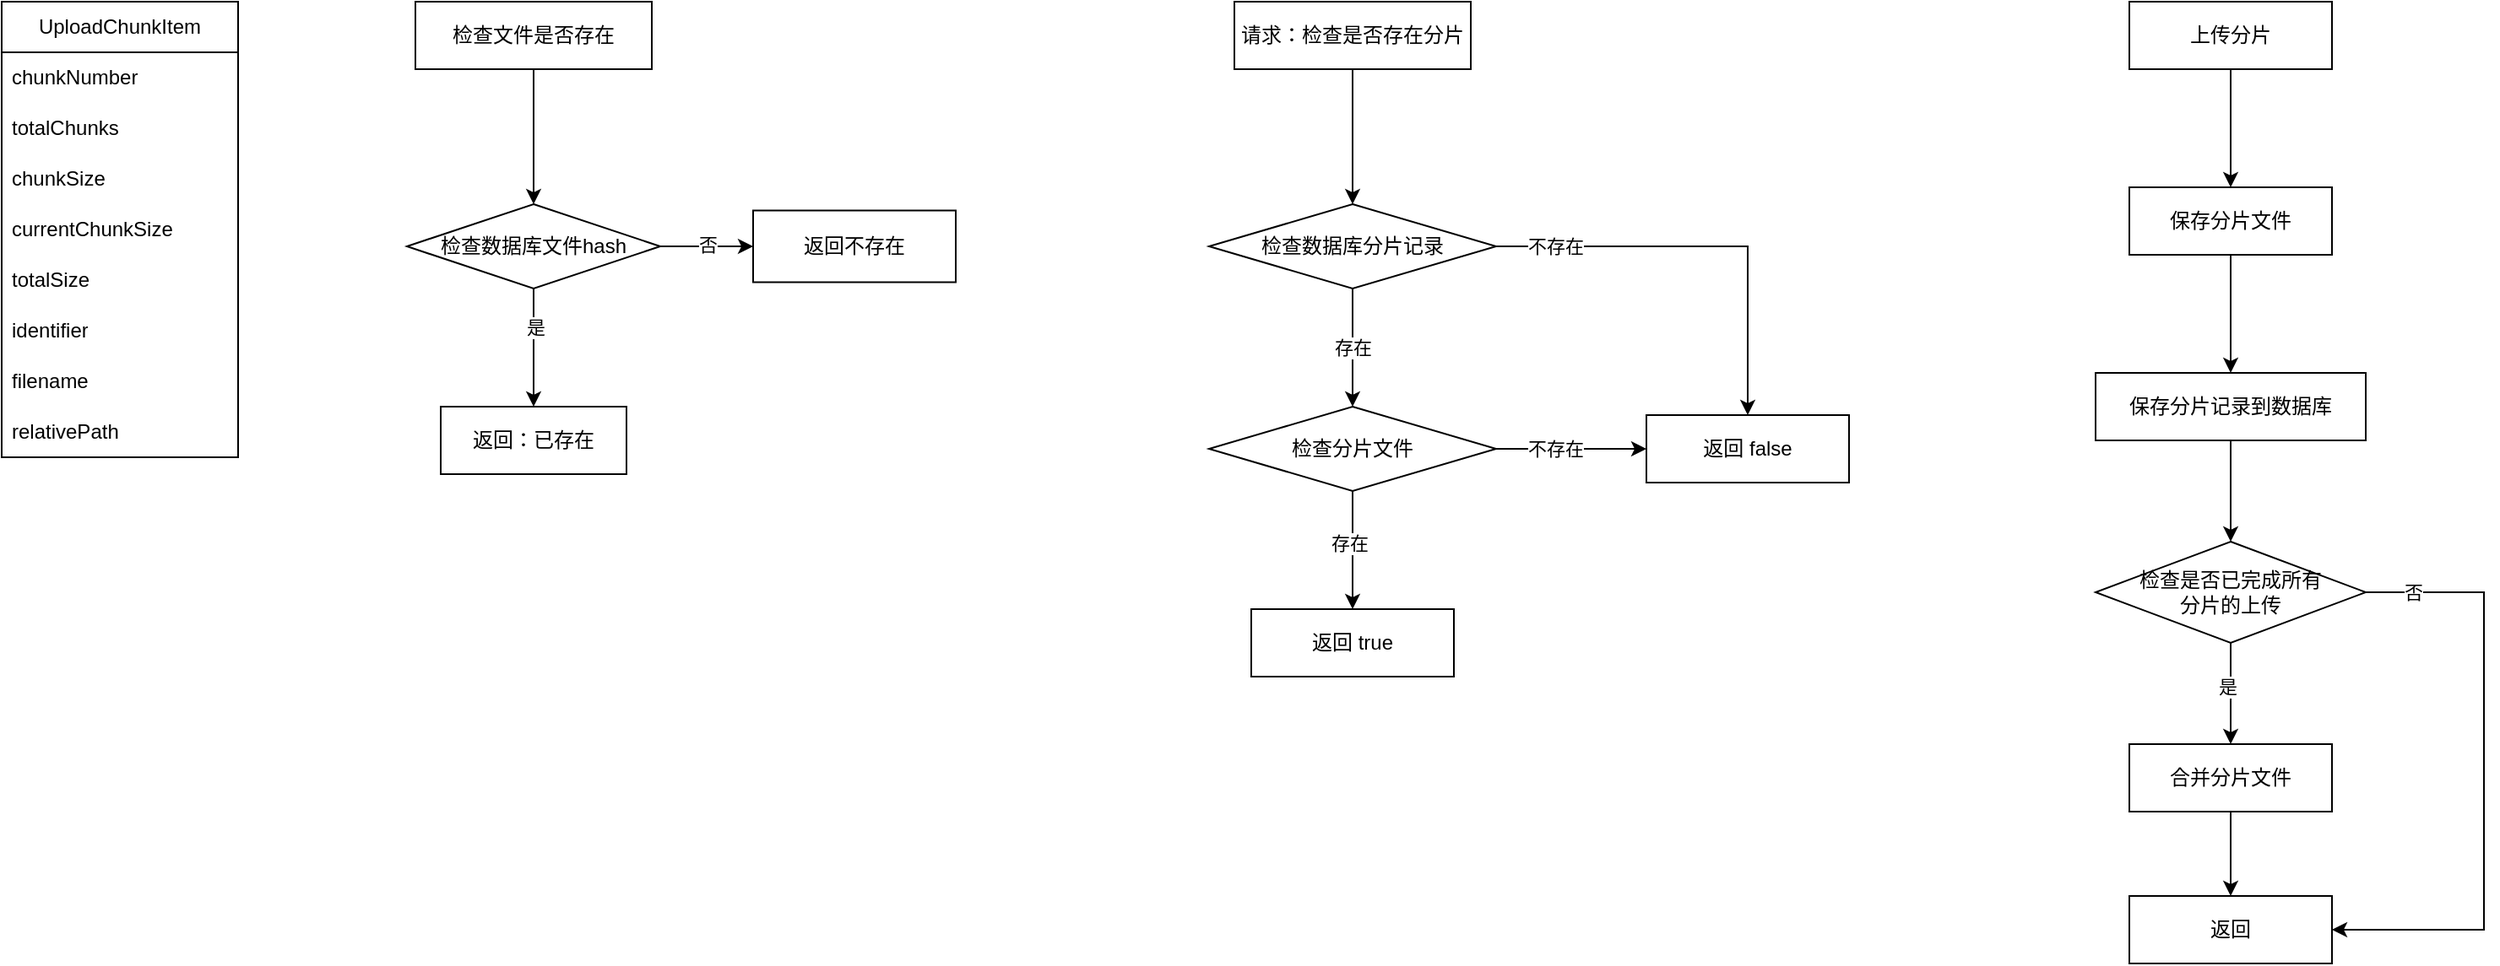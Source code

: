 <mxfile version="25.0.3">
  <diagram name="第 1 页" id="B1vgLXbj5i8AOxVK_GvT">
    <mxGraphModel dx="2704" dy="1278" grid="1" gridSize="10" guides="1" tooltips="1" connect="1" arrows="1" fold="1" page="1" pageScale="1" pageWidth="827" pageHeight="1169" math="0" shadow="0">
      <root>
        <mxCell id="0" />
        <mxCell id="1" parent="0" />
        <mxCell id="Kcj3ex0ju45MOm9ofDhS-6" value="UploadChunkItem" style="swimlane;fontStyle=0;childLayout=stackLayout;horizontal=1;startSize=30;horizontalStack=0;resizeParent=1;resizeParentMax=0;resizeLast=0;collapsible=1;marginBottom=0;whiteSpace=wrap;html=1;" parent="1" vertex="1">
          <mxGeometry x="-620" y="520" width="140" height="270" as="geometry" />
        </mxCell>
        <mxCell id="Kcj3ex0ju45MOm9ofDhS-7" value="chunkNumber" style="text;strokeColor=none;fillColor=none;align=left;verticalAlign=middle;spacingLeft=4;spacingRight=4;overflow=hidden;points=[[0,0.5],[1,0.5]];portConstraint=eastwest;rotatable=0;whiteSpace=wrap;html=1;" parent="Kcj3ex0ju45MOm9ofDhS-6" vertex="1">
          <mxGeometry y="30" width="140" height="30" as="geometry" />
        </mxCell>
        <mxCell id="Kcj3ex0ju45MOm9ofDhS-8" value="totalChunks" style="text;strokeColor=none;fillColor=none;align=left;verticalAlign=middle;spacingLeft=4;spacingRight=4;overflow=hidden;points=[[0,0.5],[1,0.5]];portConstraint=eastwest;rotatable=0;whiteSpace=wrap;html=1;" parent="Kcj3ex0ju45MOm9ofDhS-6" vertex="1">
          <mxGeometry y="60" width="140" height="30" as="geometry" />
        </mxCell>
        <mxCell id="Kcj3ex0ju45MOm9ofDhS-9" value="chunkSize" style="text;strokeColor=none;fillColor=none;align=left;verticalAlign=middle;spacingLeft=4;spacingRight=4;overflow=hidden;points=[[0,0.5],[1,0.5]];portConstraint=eastwest;rotatable=0;whiteSpace=wrap;html=1;" parent="Kcj3ex0ju45MOm9ofDhS-6" vertex="1">
          <mxGeometry y="90" width="140" height="30" as="geometry" />
        </mxCell>
        <mxCell id="Kcj3ex0ju45MOm9ofDhS-10" value="currentChunkSize" style="text;strokeColor=none;fillColor=none;align=left;verticalAlign=middle;spacingLeft=4;spacingRight=4;overflow=hidden;points=[[0,0.5],[1,0.5]];portConstraint=eastwest;rotatable=0;whiteSpace=wrap;html=1;" parent="Kcj3ex0ju45MOm9ofDhS-6" vertex="1">
          <mxGeometry y="120" width="140" height="30" as="geometry" />
        </mxCell>
        <mxCell id="Kcj3ex0ju45MOm9ofDhS-11" value="totalSize" style="text;strokeColor=none;fillColor=none;align=left;verticalAlign=middle;spacingLeft=4;spacingRight=4;overflow=hidden;points=[[0,0.5],[1,0.5]];portConstraint=eastwest;rotatable=0;whiteSpace=wrap;html=1;" parent="Kcj3ex0ju45MOm9ofDhS-6" vertex="1">
          <mxGeometry y="150" width="140" height="30" as="geometry" />
        </mxCell>
        <mxCell id="Kcj3ex0ju45MOm9ofDhS-12" value="identifier" style="text;strokeColor=none;fillColor=none;align=left;verticalAlign=middle;spacingLeft=4;spacingRight=4;overflow=hidden;points=[[0,0.5],[1,0.5]];portConstraint=eastwest;rotatable=0;whiteSpace=wrap;html=1;" parent="Kcj3ex0ju45MOm9ofDhS-6" vertex="1">
          <mxGeometry y="180" width="140" height="30" as="geometry" />
        </mxCell>
        <mxCell id="Kcj3ex0ju45MOm9ofDhS-13" value="filename" style="text;strokeColor=none;fillColor=none;align=left;verticalAlign=middle;spacingLeft=4;spacingRight=4;overflow=hidden;points=[[0,0.5],[1,0.5]];portConstraint=eastwest;rotatable=0;whiteSpace=wrap;html=1;" parent="Kcj3ex0ju45MOm9ofDhS-6" vertex="1">
          <mxGeometry y="210" width="140" height="30" as="geometry" />
        </mxCell>
        <mxCell id="Kcj3ex0ju45MOm9ofDhS-14" value="relativePath" style="text;strokeColor=none;fillColor=none;align=left;verticalAlign=middle;spacingLeft=4;spacingRight=4;overflow=hidden;points=[[0,0.5],[1,0.5]];portConstraint=eastwest;rotatable=0;whiteSpace=wrap;html=1;" parent="Kcj3ex0ju45MOm9ofDhS-6" vertex="1">
          <mxGeometry y="240" width="140" height="30" as="geometry" />
        </mxCell>
        <mxCell id="Kcj3ex0ju45MOm9ofDhS-27" style="edgeStyle=orthogonalEdgeStyle;rounded=0;orthogonalLoop=1;jettySize=auto;html=1;" parent="1" source="Kcj3ex0ju45MOm9ofDhS-19" target="Kcj3ex0ju45MOm9ofDhS-26" edge="1">
          <mxGeometry relative="1" as="geometry" />
        </mxCell>
        <mxCell id="Kcj3ex0ju45MOm9ofDhS-19" value="请求：检查是否存在分片" style="rounded=0;whiteSpace=wrap;html=1;" parent="1" vertex="1">
          <mxGeometry x="110" y="520" width="140" height="40" as="geometry" />
        </mxCell>
        <mxCell id="Kcj3ex0ju45MOm9ofDhS-44" style="edgeStyle=orthogonalEdgeStyle;rounded=0;orthogonalLoop=1;jettySize=auto;html=1;entryX=0.5;entryY=0;entryDx=0;entryDy=0;" parent="1" source="Kcj3ex0ju45MOm9ofDhS-20" target="Kcj3ex0ju45MOm9ofDhS-38" edge="1">
          <mxGeometry relative="1" as="geometry" />
        </mxCell>
        <mxCell id="Kcj3ex0ju45MOm9ofDhS-20" value="上传分片" style="rounded=0;whiteSpace=wrap;html=1;" parent="1" vertex="1">
          <mxGeometry x="640" y="520" width="120" height="40" as="geometry" />
        </mxCell>
        <mxCell id="Kcj3ex0ju45MOm9ofDhS-29" value="" style="edgeStyle=orthogonalEdgeStyle;rounded=0;orthogonalLoop=1;jettySize=auto;html=1;exitX=0.5;exitY=1;exitDx=0;exitDy=0;" parent="1" source="Kcj3ex0ju45MOm9ofDhS-30" target="Kcj3ex0ju45MOm9ofDhS-28" edge="1">
          <mxGeometry relative="1" as="geometry" />
        </mxCell>
        <mxCell id="Kcj3ex0ju45MOm9ofDhS-32" value="存在" style="edgeLabel;html=1;align=center;verticalAlign=middle;resizable=0;points=[];" parent="Kcj3ex0ju45MOm9ofDhS-29" vertex="1" connectable="0">
          <mxGeometry x="-0.109" y="-2" relative="1" as="geometry">
            <mxPoint as="offset" />
          </mxGeometry>
        </mxCell>
        <mxCell id="Kcj3ex0ju45MOm9ofDhS-31" value="存在" style="edgeStyle=orthogonalEdgeStyle;rounded=0;orthogonalLoop=1;jettySize=auto;html=1;" parent="1" source="Kcj3ex0ju45MOm9ofDhS-26" target="Kcj3ex0ju45MOm9ofDhS-30" edge="1">
          <mxGeometry relative="1" as="geometry" />
        </mxCell>
        <mxCell id="Kcj3ex0ju45MOm9ofDhS-34" style="edgeStyle=orthogonalEdgeStyle;rounded=0;orthogonalLoop=1;jettySize=auto;html=1;" parent="1" source="Kcj3ex0ju45MOm9ofDhS-26" target="Kcj3ex0ju45MOm9ofDhS-33" edge="1">
          <mxGeometry relative="1" as="geometry" />
        </mxCell>
        <mxCell id="Kcj3ex0ju45MOm9ofDhS-36" value="不存在" style="edgeLabel;html=1;align=center;verticalAlign=middle;resizable=0;points=[];" parent="Kcj3ex0ju45MOm9ofDhS-34" vertex="1" connectable="0">
          <mxGeometry x="-0.655" y="-2" relative="1" as="geometry">
            <mxPoint x="-8" y="-2" as="offset" />
          </mxGeometry>
        </mxCell>
        <mxCell id="Kcj3ex0ju45MOm9ofDhS-26" value="检查数据库分片记录" style="rhombus;whiteSpace=wrap;html=1;" parent="1" vertex="1">
          <mxGeometry x="95" y="640" width="170" height="50" as="geometry" />
        </mxCell>
        <mxCell id="Kcj3ex0ju45MOm9ofDhS-28" value="返回 true" style="whiteSpace=wrap;html=1;" parent="1" vertex="1">
          <mxGeometry x="120" y="880" width="120" height="40" as="geometry" />
        </mxCell>
        <mxCell id="Kcj3ex0ju45MOm9ofDhS-35" style="edgeStyle=orthogonalEdgeStyle;rounded=0;orthogonalLoop=1;jettySize=auto;html=1;entryX=0;entryY=0.5;entryDx=0;entryDy=0;" parent="1" source="Kcj3ex0ju45MOm9ofDhS-30" target="Kcj3ex0ju45MOm9ofDhS-33" edge="1">
          <mxGeometry relative="1" as="geometry" />
        </mxCell>
        <mxCell id="Kcj3ex0ju45MOm9ofDhS-37" value="不存在" style="edgeLabel;html=1;align=center;verticalAlign=middle;resizable=0;points=[];" parent="Kcj3ex0ju45MOm9ofDhS-35" vertex="1" connectable="0">
          <mxGeometry x="-0.419" y="-3" relative="1" as="geometry">
            <mxPoint x="9" y="-3" as="offset" />
          </mxGeometry>
        </mxCell>
        <mxCell id="Kcj3ex0ju45MOm9ofDhS-30" value="检查分片文件" style="rhombus;whiteSpace=wrap;html=1;" parent="1" vertex="1">
          <mxGeometry x="95" y="760" width="170" height="50" as="geometry" />
        </mxCell>
        <mxCell id="Kcj3ex0ju45MOm9ofDhS-33" value="返回 false" style="whiteSpace=wrap;html=1;" parent="1" vertex="1">
          <mxGeometry x="354" y="765" width="120" height="40" as="geometry" />
        </mxCell>
        <mxCell id="Kcj3ex0ju45MOm9ofDhS-45" style="edgeStyle=orthogonalEdgeStyle;rounded=0;orthogonalLoop=1;jettySize=auto;html=1;entryX=0.5;entryY=0;entryDx=0;entryDy=0;" parent="1" source="Kcj3ex0ju45MOm9ofDhS-38" target="Kcj3ex0ju45MOm9ofDhS-39" edge="1">
          <mxGeometry relative="1" as="geometry" />
        </mxCell>
        <mxCell id="Kcj3ex0ju45MOm9ofDhS-38" value="保存分片文件" style="rounded=0;whiteSpace=wrap;html=1;" parent="1" vertex="1">
          <mxGeometry x="640" y="630" width="120" height="40" as="geometry" />
        </mxCell>
        <mxCell id="Kcj3ex0ju45MOm9ofDhS-46" style="edgeStyle=orthogonalEdgeStyle;rounded=0;orthogonalLoop=1;jettySize=auto;html=1;entryX=0.5;entryY=0;entryDx=0;entryDy=0;" parent="1" source="Kcj3ex0ju45MOm9ofDhS-39" target="Kcj3ex0ju45MOm9ofDhS-42" edge="1">
          <mxGeometry relative="1" as="geometry" />
        </mxCell>
        <mxCell id="Kcj3ex0ju45MOm9ofDhS-39" value="保存分片记录到数据库" style="rounded=0;whiteSpace=wrap;html=1;" parent="1" vertex="1">
          <mxGeometry x="620" y="740" width="160" height="40" as="geometry" />
        </mxCell>
        <mxCell id="Kcj3ex0ju45MOm9ofDhS-47" style="edgeStyle=orthogonalEdgeStyle;rounded=0;orthogonalLoop=1;jettySize=auto;html=1;entryX=0.5;entryY=0;entryDx=0;entryDy=0;" parent="1" source="Kcj3ex0ju45MOm9ofDhS-42" target="Kcj3ex0ju45MOm9ofDhS-43" edge="1">
          <mxGeometry relative="1" as="geometry" />
        </mxCell>
        <mxCell id="Kcj3ex0ju45MOm9ofDhS-52" value="是" style="edgeLabel;html=1;align=center;verticalAlign=middle;resizable=0;points=[];" parent="Kcj3ex0ju45MOm9ofDhS-47" vertex="1" connectable="0">
          <mxGeometry x="-0.145" y="-2" relative="1" as="geometry">
            <mxPoint as="offset" />
          </mxGeometry>
        </mxCell>
        <mxCell id="Kcj3ex0ju45MOm9ofDhS-50" value="" style="edgeStyle=orthogonalEdgeStyle;rounded=0;orthogonalLoop=1;jettySize=auto;html=1;entryX=1;entryY=0.5;entryDx=0;entryDy=0;" parent="1" source="Kcj3ex0ju45MOm9ofDhS-42" target="Kcj3ex0ju45MOm9ofDhS-49" edge="1">
          <mxGeometry relative="1" as="geometry">
            <Array as="points">
              <mxPoint x="850" y="870" />
              <mxPoint x="850" y="1070" />
            </Array>
          </mxGeometry>
        </mxCell>
        <mxCell id="Kcj3ex0ju45MOm9ofDhS-53" value="否" style="edgeLabel;html=1;align=center;verticalAlign=middle;resizable=0;points=[];" parent="Kcj3ex0ju45MOm9ofDhS-50" vertex="1" connectable="0">
          <mxGeometry x="-0.785" y="2" relative="1" as="geometry">
            <mxPoint x="-11" y="2" as="offset" />
          </mxGeometry>
        </mxCell>
        <mxCell id="Kcj3ex0ju45MOm9ofDhS-42" value="检查是否已完成&lt;span style=&quot;background-color: initial;&quot;&gt;所有&lt;/span&gt;&lt;div&gt;&lt;span style=&quot;background-color: initial;&quot;&gt;分片的上传&lt;/span&gt;&lt;/div&gt;" style="rhombus;whiteSpace=wrap;html=1;" parent="1" vertex="1">
          <mxGeometry x="620" y="840" width="160" height="60" as="geometry" />
        </mxCell>
        <mxCell id="Kcj3ex0ju45MOm9ofDhS-51" style="edgeStyle=orthogonalEdgeStyle;rounded=0;orthogonalLoop=1;jettySize=auto;html=1;entryX=0.5;entryY=0;entryDx=0;entryDy=0;" parent="1" source="Kcj3ex0ju45MOm9ofDhS-43" target="Kcj3ex0ju45MOm9ofDhS-49" edge="1">
          <mxGeometry relative="1" as="geometry" />
        </mxCell>
        <mxCell id="Kcj3ex0ju45MOm9ofDhS-43" value="合并分片文件" style="rounded=0;whiteSpace=wrap;html=1;" parent="1" vertex="1">
          <mxGeometry x="640" y="960" width="120" height="40" as="geometry" />
        </mxCell>
        <mxCell id="Kcj3ex0ju45MOm9ofDhS-49" value="返回" style="whiteSpace=wrap;html=1;" parent="1" vertex="1">
          <mxGeometry x="640" y="1050" width="120" height="40" as="geometry" />
        </mxCell>
        <mxCell id="Kcj3ex0ju45MOm9ofDhS-56" value="" style="edgeStyle=orthogonalEdgeStyle;rounded=0;orthogonalLoop=1;jettySize=auto;html=1;entryX=0.5;entryY=0;entryDx=0;entryDy=0;" parent="1" source="Kcj3ex0ju45MOm9ofDhS-54" target="Kcj3ex0ju45MOm9ofDhS-57" edge="1">
          <mxGeometry relative="1" as="geometry">
            <mxPoint x="-305" y="640" as="targetPoint" />
          </mxGeometry>
        </mxCell>
        <mxCell id="Kcj3ex0ju45MOm9ofDhS-54" value="检查文件是否存在" style="rounded=0;whiteSpace=wrap;html=1;" parent="1" vertex="1">
          <mxGeometry x="-375" y="520" width="140" height="40" as="geometry" />
        </mxCell>
        <mxCell id="Kcj3ex0ju45MOm9ofDhS-60" value="" style="edgeStyle=orthogonalEdgeStyle;rounded=0;orthogonalLoop=1;jettySize=auto;html=1;" parent="1" source="Kcj3ex0ju45MOm9ofDhS-57" target="Kcj3ex0ju45MOm9ofDhS-59" edge="1">
          <mxGeometry relative="1" as="geometry" />
        </mxCell>
        <mxCell id="Kcj3ex0ju45MOm9ofDhS-61" value="是" style="edgeLabel;html=1;align=center;verticalAlign=middle;resizable=0;points=[];" parent="Kcj3ex0ju45MOm9ofDhS-60" vertex="1" connectable="0">
          <mxGeometry x="-0.351" y="1" relative="1" as="geometry">
            <mxPoint as="offset" />
          </mxGeometry>
        </mxCell>
        <mxCell id="Kcj3ex0ju45MOm9ofDhS-63" value="" style="edgeStyle=orthogonalEdgeStyle;rounded=0;orthogonalLoop=1;jettySize=auto;html=1;" parent="1" source="Kcj3ex0ju45MOm9ofDhS-57" target="Kcj3ex0ju45MOm9ofDhS-62" edge="1">
          <mxGeometry relative="1" as="geometry" />
        </mxCell>
        <mxCell id="Kcj3ex0ju45MOm9ofDhS-64" value="否" style="edgeLabel;html=1;align=center;verticalAlign=middle;resizable=0;points=[];" parent="Kcj3ex0ju45MOm9ofDhS-63" vertex="1" connectable="0">
          <mxGeometry x="0.011" y="1" relative="1" as="geometry">
            <mxPoint as="offset" />
          </mxGeometry>
        </mxCell>
        <mxCell id="Kcj3ex0ju45MOm9ofDhS-57" value="检查数据库文件hash" style="rhombus;whiteSpace=wrap;html=1;rounded=0;" parent="1" vertex="1">
          <mxGeometry x="-380" y="640" width="150" height="50" as="geometry" />
        </mxCell>
        <mxCell id="Kcj3ex0ju45MOm9ofDhS-59" value="返回：已存在" style="rounded=0;whiteSpace=wrap;html=1;" parent="1" vertex="1">
          <mxGeometry x="-360" y="760" width="110" height="40" as="geometry" />
        </mxCell>
        <mxCell id="Kcj3ex0ju45MOm9ofDhS-62" value="返回不存在" style="whiteSpace=wrap;html=1;rounded=0;" parent="1" vertex="1">
          <mxGeometry x="-175" y="643.75" width="120" height="42.5" as="geometry" />
        </mxCell>
      </root>
    </mxGraphModel>
  </diagram>
</mxfile>
